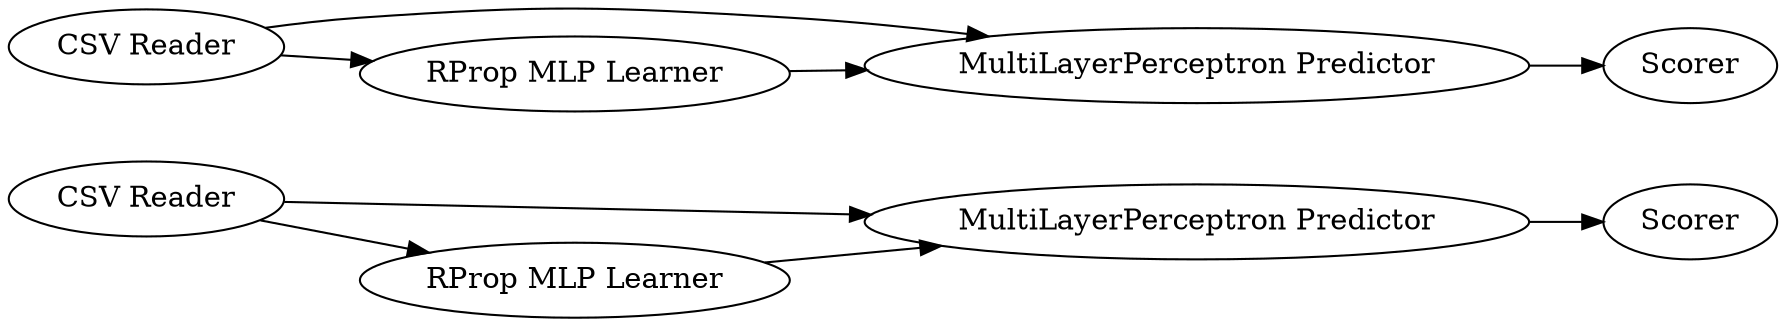 digraph {
	"-5805776254029526572_7" [label="MultiLayerPerceptron Predictor"]
	"-5805776254029526572_6" [label="CSV Reader"]
	"-5805776254029526572_8" [label="RProp MLP Learner"]
	"-5805776254029526572_4" [label="MultiLayerPerceptron Predictor"]
	"-5805776254029526572_1" [label="CSV Reader"]
	"-5805776254029526572_9" [label=Scorer]
	"-5805776254029526572_5" [label=Scorer]
	"-5805776254029526572_3" [label="RProp MLP Learner"]
	"-5805776254029526572_1" -> "-5805776254029526572_4"
	"-5805776254029526572_6" -> "-5805776254029526572_7"
	"-5805776254029526572_1" -> "-5805776254029526572_3"
	"-5805776254029526572_8" -> "-5805776254029526572_7"
	"-5805776254029526572_6" -> "-5805776254029526572_8"
	"-5805776254029526572_3" -> "-5805776254029526572_4"
	"-5805776254029526572_4" -> "-5805776254029526572_5"
	"-5805776254029526572_7" -> "-5805776254029526572_9"
	rankdir=LR
}
